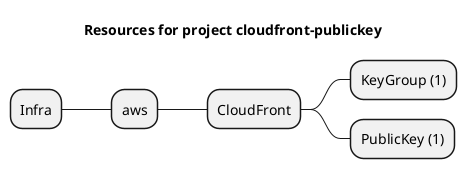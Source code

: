 @startmindmap
title Resources for project cloudfront-publickey
skinparam monochrome true
+ Infra
++ aws
+++ CloudFront
++++ KeyGroup (1)
++++ PublicKey (1)
@endmindmap